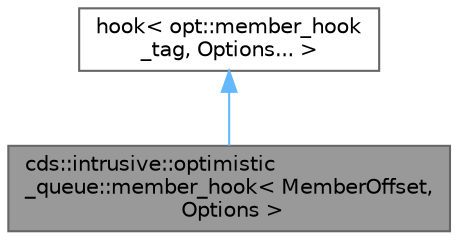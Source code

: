digraph "cds::intrusive::optimistic_queue::member_hook&lt; MemberOffset, Options &gt;"
{
 // LATEX_PDF_SIZE
  bgcolor="transparent";
  edge [fontname=Helvetica,fontsize=10,labelfontname=Helvetica,labelfontsize=10];
  node [fontname=Helvetica,fontsize=10,shape=box,height=0.2,width=0.4];
  Node1 [id="Node000001",label="cds::intrusive::optimistic\l_queue::member_hook\< MemberOffset,\l Options \>",height=0.2,width=0.4,color="gray40", fillcolor="grey60", style="filled", fontcolor="black",tooltip="Member hook"];
  Node2 -> Node1 [id="edge1_Node000001_Node000002",dir="back",color="steelblue1",style="solid",tooltip=" "];
  Node2 [id="Node000002",label="hook\< opt::member_hook\l_tag, Options... \>",height=0.2,width=0.4,color="gray40", fillcolor="white", style="filled",tooltip=" "];
}
